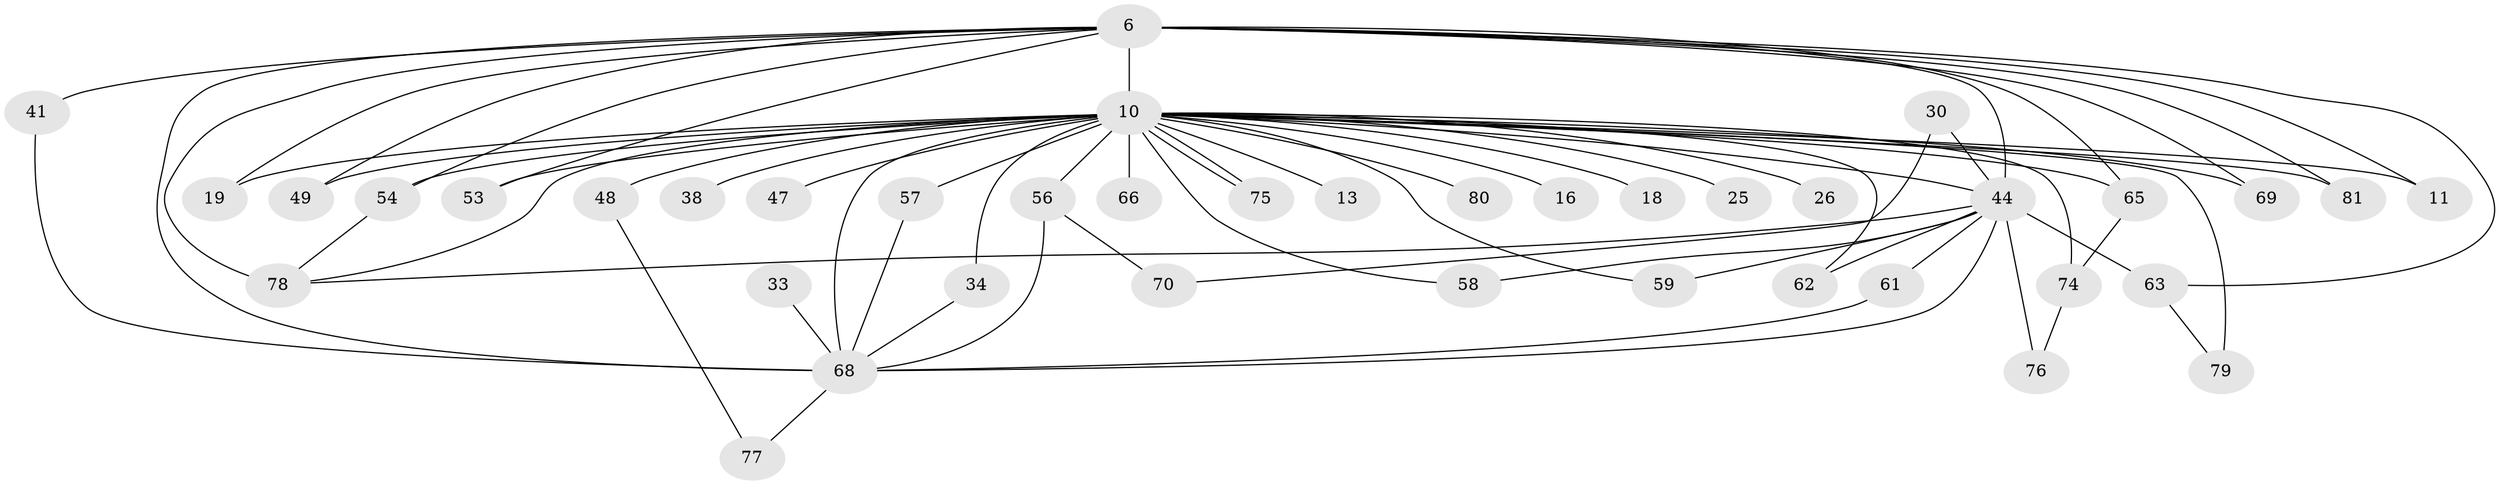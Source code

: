// original degree distribution, {23: 0.012345679012345678, 15: 0.012345679012345678, 17: 0.024691358024691357, 32: 0.012345679012345678, 13: 0.024691358024691357, 20: 0.024691358024691357, 21: 0.012345679012345678, 2: 0.5432098765432098, 3: 0.19753086419753085, 5: 0.037037037037037035, 4: 0.09876543209876543}
// Generated by graph-tools (version 1.1) at 2025/45/03/09/25 04:45:35]
// undirected, 40 vertices, 68 edges
graph export_dot {
graph [start="1"]
  node [color=gray90,style=filled];
  6 [super="+2"];
  10 [super="+1+7"];
  11;
  13;
  16;
  18;
  19;
  25;
  26;
  30;
  33;
  34;
  38;
  41 [super="+31"];
  44 [super="+14"];
  47 [super="+46"];
  48 [super="+35"];
  49;
  53;
  54 [super="+36+24"];
  56 [super="+51"];
  57 [super="+37"];
  58;
  59;
  61 [super="+60"];
  62;
  63 [super="+39"];
  65 [super="+42+50"];
  66;
  68 [super="+17+43+64+67+55+8"];
  69;
  70;
  74 [super="+28+27"];
  75;
  76;
  77;
  78 [super="+72"];
  79 [super="+73"];
  80;
  81;
  6 -- 10 [weight=8];
  6 -- 41 [weight=3];
  6 -- 53;
  6 -- 63 [weight=2];
  6 -- 69;
  6 -- 81;
  6 -- 11;
  6 -- 49;
  6 -- 19;
  6 -- 54;
  6 -- 44 [weight=4];
  6 -- 78 [weight=4];
  6 -- 68 [weight=4];
  6 -- 65;
  10 -- 44 [weight=10];
  10 -- 53;
  10 -- 66 [weight=2];
  10 -- 74 [weight=5];
  10 -- 75;
  10 -- 75;
  10 -- 80 [weight=2];
  10 -- 69;
  10 -- 79 [weight=2];
  10 -- 18 [weight=2];
  10 -- 26 [weight=2];
  10 -- 38 [weight=2];
  10 -- 58;
  10 -- 48 [weight=3];
  10 -- 56;
  10 -- 65 [weight=2];
  10 -- 68 [weight=13];
  10 -- 11;
  10 -- 13;
  10 -- 16 [weight=2];
  10 -- 81;
  10 -- 19;
  10 -- 25 [weight=2];
  10 -- 34;
  10 -- 47 [weight=3];
  10 -- 49;
  10 -- 54 [weight=5];
  10 -- 57 [weight=2];
  10 -- 59;
  10 -- 62;
  10 -- 78;
  30 -- 70;
  30 -- 44 [weight=2];
  33 -- 68 [weight=2];
  34 -- 68;
  41 -- 68;
  44 -- 76;
  44 -- 78 [weight=2];
  44 -- 58;
  44 -- 59;
  44 -- 61 [weight=2];
  44 -- 62;
  44 -- 63;
  44 -- 68 [weight=7];
  48 -- 77;
  54 -- 78;
  56 -- 70;
  56 -- 68 [weight=2];
  57 -- 68;
  61 -- 68;
  63 -- 79;
  65 -- 74;
  68 -- 77;
  74 -- 76;
}
